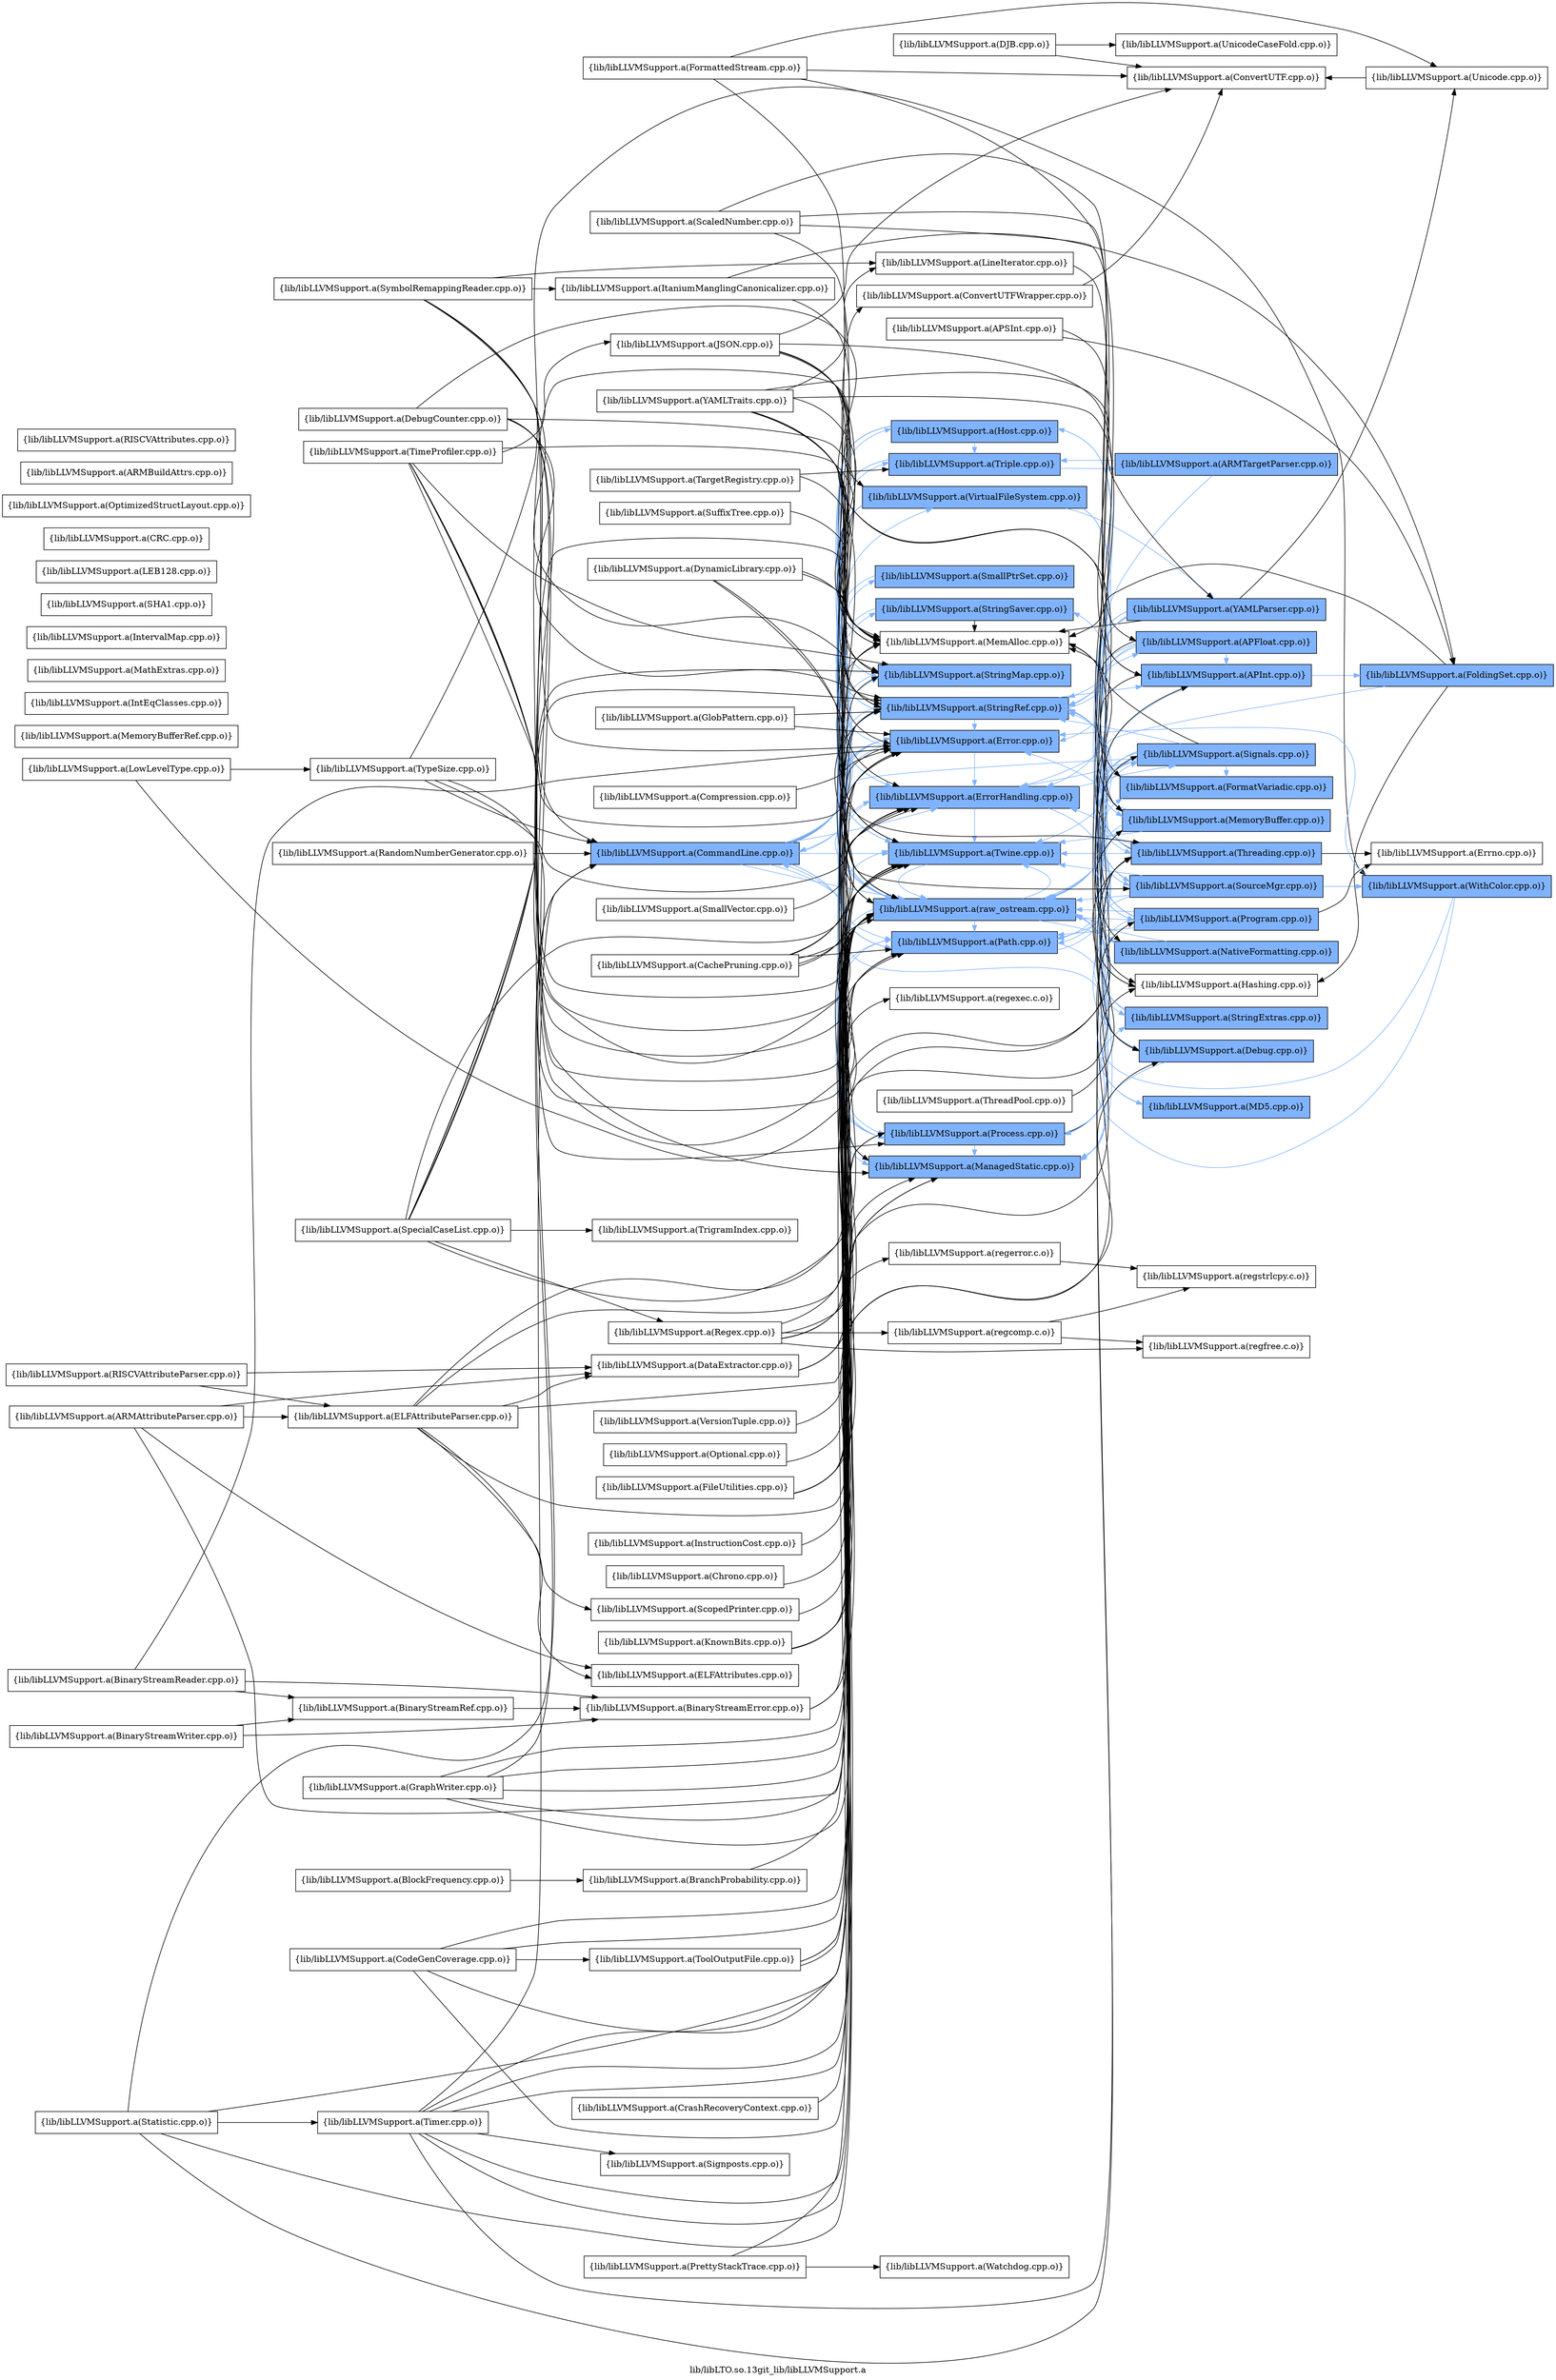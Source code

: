 digraph "lib/libLTO.so.13git_lib/libLLVMSupport.a" {
	label="lib/libLTO.so.13git_lib/libLLVMSupport.a";
	rankdir=LR;
	{ rank=same; Node0x561ab2d918f8;  }
	{ rank=same; Node0x561ab2d901d8; Node0x561ab2d91718; Node0x561ab2d90f48; Node0x561ab2d932e8; Node0x561ab2d926b8; Node0x561ab2da8918; Node0x561ab2da97c8; Node0x561ab2d8a918; Node0x561ab2d9cc58; Node0x561ab2d9bf88; Node0x561ab2d9c708; Node0x561ab2da1a78; Node0x561ab2da5c18; Node0x561ab2da4688; Node0x561ab2dace28; Node0x561ab2d8a8c8;  }
	{ rank=same; Node0x561ab2d93a68; Node0x561ab2d8f058; Node0x561ab2d88bb8; Node0x561ab2d96588; Node0x561ab2d9d928; Node0x561ab2d937e8; Node0x561ab2d95b38; Node0x561ab2daf268; Node0x561ab2dac158; Node0x561ab2da12a8; Node0x561ab2daa538; Node0x561ab2d8b818; Node0x561ab2d94828; Node0x561ab2d8e1f8; Node0x561ab2d95728; Node0x561ab2d883e8;  }
	{ rank=same; Node0x561ab2d918f8;  }
	{ rank=same; Node0x561ab2d901d8; Node0x561ab2d91718; Node0x561ab2d90f48; Node0x561ab2d932e8; Node0x561ab2d926b8; Node0x561ab2da8918; Node0x561ab2da97c8; Node0x561ab2d8a918; Node0x561ab2d9cc58; Node0x561ab2d9bf88; Node0x561ab2d9c708; Node0x561ab2da1a78; Node0x561ab2da5c18; Node0x561ab2da4688; Node0x561ab2dace28; Node0x561ab2d8a8c8;  }
	{ rank=same; Node0x561ab2d93a68; Node0x561ab2d8f058; Node0x561ab2d88bb8; Node0x561ab2d96588; Node0x561ab2d9d928; Node0x561ab2d937e8; Node0x561ab2d95b38; Node0x561ab2daf268; Node0x561ab2dac158; Node0x561ab2da12a8; Node0x561ab2daa538; Node0x561ab2d8b818; Node0x561ab2d94828; Node0x561ab2d8e1f8; Node0x561ab2d95728; Node0x561ab2d883e8;  }

	Node0x561ab2d918f8 [shape=record,shape=box,group=1,style=filled,fillcolor="0.600000 0.5 1",label="{lib/libLLVMSupport.a(CommandLine.cpp.o)}"];
	Node0x561ab2d918f8 -> Node0x561ab2d901d8;
	Node0x561ab2d918f8 -> Node0x561ab2d91718[color="0.600000 0.5 1"];
	Node0x561ab2d918f8 -> Node0x561ab2d90f48[color="0.600000 0.5 1"];
	Node0x561ab2d918f8 -> Node0x561ab2d932e8[color="0.600000 0.5 1"];
	Node0x561ab2d918f8 -> Node0x561ab2d926b8[color="0.600000 0.5 1"];
	Node0x561ab2d918f8 -> Node0x561ab2da8918[color="0.600000 0.5 1"];
	Node0x561ab2d918f8 -> Node0x561ab2da97c8;
	Node0x561ab2d918f8 -> Node0x561ab2d8a918[color="0.600000 0.5 1"];
	Node0x561ab2d918f8 -> Node0x561ab2d9cc58[color="0.600000 0.5 1"];
	Node0x561ab2d918f8 -> Node0x561ab2d9bf88[color="0.600000 0.5 1"];
	Node0x561ab2d918f8 -> Node0x561ab2d9c708[color="0.600000 0.5 1"];
	Node0x561ab2d918f8 -> Node0x561ab2da1a78[color="0.600000 0.5 1"];
	Node0x561ab2d918f8 -> Node0x561ab2da5c18[color="0.600000 0.5 1"];
	Node0x561ab2d918f8 -> Node0x561ab2da4688[color="0.600000 0.5 1"];
	Node0x561ab2d918f8 -> Node0x561ab2dace28[color="0.600000 0.5 1"];
	Node0x561ab2d918f8 -> Node0x561ab2d8a8c8[color="0.600000 0.5 1"];
	Node0x561ab2d932e8 [shape=record,shape=box,group=1,style=filled,fillcolor="0.600000 0.5 1",label="{lib/libLLVMSupport.a(Error.cpp.o)}"];
	Node0x561ab2d932e8 -> Node0x561ab2d926b8[color="0.600000 0.5 1"];
	Node0x561ab2d932e8 -> Node0x561ab2da8918[color="0.600000 0.5 1"];
	Node0x561ab2d932e8 -> Node0x561ab2da5c18[color="0.600000 0.5 1"];
	Node0x561ab2d932e8 -> Node0x561ab2dace28[color="0.600000 0.5 1"];
	Node0x561ab2d926b8 [shape=record,shape=box,group=1,style=filled,fillcolor="0.600000 0.5 1",label="{lib/libLLVMSupport.a(ErrorHandling.cpp.o)}"];
	Node0x561ab2d926b8 -> Node0x561ab2d937e8[color="0.600000 0.5 1"];
	Node0x561ab2d926b8 -> Node0x561ab2d8f058[color="0.600000 0.5 1"];
	Node0x561ab2d926b8 -> Node0x561ab2da5c18[color="0.600000 0.5 1"];
	Node0x561ab2d926b8 -> Node0x561ab2dace28[color="0.600000 0.5 1"];
	Node0x561ab2da97c8 [shape=record,shape=box,group=0,label="{lib/libLLVMSupport.a(MemAlloc.cpp.o)}"];
	Node0x561ab2daa538 [shape=record,shape=box,group=1,style=filled,fillcolor="0.600000 0.5 1",label="{lib/libLLVMSupport.a(MemoryBuffer.cpp.o)}"];
	Node0x561ab2daa538 -> Node0x561ab2d91718[color="0.600000 0.5 1"];
	Node0x561ab2daa538 -> Node0x561ab2d90f48[color="0.600000 0.5 1"];
	Node0x561ab2daa538 -> Node0x561ab2d8e1f8[color="0.600000 0.5 1"];
	Node0x561ab2daa538 -> Node0x561ab2d932e8[color="0.600000 0.5 1"];
	Node0x561ab2daa538 -> Node0x561ab2da5c18[color="0.600000 0.5 1"];
	Node0x561ab2daa768 [shape=record,shape=box,group=0,label="{lib/libLLVMSupport.a(MemoryBufferRef.cpp.o)}"];
	Node0x561ab2d9d928 [shape=record,shape=box,group=1,style=filled,fillcolor="0.600000 0.5 1",label="{lib/libLLVMSupport.a(StringExtras.cpp.o)}"];
	Node0x561ab2d9d928 -> Node0x561ab2d9c708[color="0.600000 0.5 1"];
	Node0x561ab2d9d928 -> Node0x561ab2dace28[color="0.600000 0.5 1"];
	Node0x561ab2d9cc58 [shape=record,shape=box,group=1,style=filled,fillcolor="0.600000 0.5 1",label="{lib/libLLVMSupport.a(StringMap.cpp.o)}"];
	Node0x561ab2d9cc58 -> Node0x561ab2d926b8[color="0.600000 0.5 1"];
	Node0x561ab2dace28 [shape=record,shape=box,group=1,style=filled,fillcolor="0.600000 0.5 1",label="{lib/libLLVMSupport.a(raw_ostream.cpp.o)}"];
	Node0x561ab2dace28 -> Node0x561ab2d91718[color="0.600000 0.5 1"];
	Node0x561ab2dace28 -> Node0x561ab2d90f48[color="0.600000 0.5 1"];
	Node0x561ab2dace28 -> Node0x561ab2d8e1f8[color="0.600000 0.5 1"];
	Node0x561ab2dace28 -> Node0x561ab2d932e8[color="0.600000 0.5 1"];
	Node0x561ab2dace28 -> Node0x561ab2d926b8[color="0.600000 0.5 1"];
	Node0x561ab2dace28 -> Node0x561ab2d95728[color="0.600000 0.5 1"];
	Node0x561ab2dace28 -> Node0x561ab2d883e8[color="0.600000 0.5 1"];
	Node0x561ab2dace28 -> Node0x561ab2da5c18[color="0.600000 0.5 1"];
	Node0x561ab2dac158 [shape=record,shape=box,group=1,style=filled,fillcolor="0.600000 0.5 1",label="{lib/libLLVMSupport.a(APInt.cpp.o)}"];
	Node0x561ab2dac158 -> Node0x561ab2d93518[color="0.600000 0.5 1"];
	Node0x561ab2dac158 -> Node0x561ab2d96588;
	Node0x561ab2dac158 -> Node0x561ab2dace28[color="0.600000 0.5 1"];
	Node0x561ab2d9c708 [shape=record,shape=box,group=1,style=filled,fillcolor="0.600000 0.5 1",label="{lib/libLLVMSupport.a(StringRef.cpp.o)}"];
	Node0x561ab2d9c708 -> Node0x561ab2daf268[color="0.600000 0.5 1"];
	Node0x561ab2d9c708 -> Node0x561ab2dac158[color="0.600000 0.5 1"];
	Node0x561ab2d9c708 -> Node0x561ab2d932e8[color="0.600000 0.5 1"];
	Node0x561ab2d9c708 -> Node0x561ab2d96588;
	Node0x561ab2da5c18 [shape=record,shape=box,group=1,style=filled,fillcolor="0.600000 0.5 1",label="{lib/libLLVMSupport.a(Twine.cpp.o)}"];
	Node0x561ab2da5c18 -> Node0x561ab2dace28[color="0.600000 0.5 1"];
	Node0x561ab2da1a78 [shape=record,shape=box,group=1,style=filled,fillcolor="0.600000 0.5 1",label="{lib/libLLVMSupport.a(Triple.cpp.o)}"];
	Node0x561ab2da1a78 -> Node0x561ab2d9c708[color="0.600000 0.5 1"];
	Node0x561ab2da1a78 -> Node0x561ab2da12a8[color="0.600000 0.5 1"];
	Node0x561ab2da1a78 -> Node0x561ab2da5c18[color="0.600000 0.5 1"];
	Node0x561ab2daf268 [shape=record,shape=box,group=1,style=filled,fillcolor="0.600000 0.5 1",label="{lib/libLLVMSupport.a(APFloat.cpp.o)}"];
	Node0x561ab2daf268 -> Node0x561ab2dac158[color="0.600000 0.5 1"];
	Node0x561ab2daf268 -> Node0x561ab2d932e8[color="0.600000 0.5 1"];
	Node0x561ab2daf268 -> Node0x561ab2d96588;
	Node0x561ab2daf268 -> Node0x561ab2d9c708[color="0.600000 0.5 1"];
	Node0x561ab2daf268 -> Node0x561ab2dace28[color="0.600000 0.5 1"];
	Node0x561ab2da6988 [shape=record,shape=box,group=0,label="{lib/libLLVMSupport.a(KnownBits.cpp.o)}"];
	Node0x561ab2da6988 -> Node0x561ab2d937e8;
	Node0x561ab2da6988 -> Node0x561ab2dac158;
	Node0x561ab2da6988 -> Node0x561ab2dace28;
	Node0x561ab2d8a918 [shape=record,shape=box,group=1,style=filled,fillcolor="0.600000 0.5 1",label="{lib/libLLVMSupport.a(SmallPtrSet.cpp.o)}"];
	Node0x561ab2d8a918 -> Node0x561ab2d926b8[color="0.600000 0.5 1"];
	Node0x561ab2da5448 [shape=record,shape=box,group=0,label="{lib/libLLVMSupport.a(TypeSize.cpp.o)}"];
	Node0x561ab2da5448 -> Node0x561ab2d918f8;
	Node0x561ab2da5448 -> Node0x561ab2d926b8;
	Node0x561ab2da5448 -> Node0x561ab2da3e68;
	Node0x561ab2da5448 -> Node0x561ab2dace28;
	Node0x561ab2d937e8 [shape=record,shape=box,group=1,style=filled,fillcolor="0.600000 0.5 1",label="{lib/libLLVMSupport.a(Debug.cpp.o)}"];
	Node0x561ab2d937e8 -> Node0x561ab2da8918[color="0.600000 0.5 1"];
	Node0x561ab2d937e8 -> Node0x561ab2dace28[color="0.600000 0.5 1"];
	Node0x561ab2da8918 [shape=record,shape=box,group=1,style=filled,fillcolor="0.600000 0.5 1",label="{lib/libLLVMSupport.a(ManagedStatic.cpp.o)}"];
	Node0x561ab2da8918 -> Node0x561ab2d95b38[color="0.600000 0.5 1"];
	Node0x561ab2dab208 [shape=record,shape=box,group=0,label="{lib/libLLVMSupport.a(BranchProbability.cpp.o)}"];
	Node0x561ab2dab208 -> Node0x561ab2dace28;
	Node0x561ab2d90c28 [shape=record,shape=box,group=0,label="{lib/libLLVMSupport.a(CodeGenCoverage.cpp.o)}"];
	Node0x561ab2d90c28 -> Node0x561ab2d90f48;
	Node0x561ab2d90c28 -> Node0x561ab2d95b38;
	Node0x561ab2d90c28 -> Node0x561ab2da21f8;
	Node0x561ab2d90c28 -> Node0x561ab2da5c18;
	Node0x561ab2d90c28 -> Node0x561ab2dace28;
	Node0x561ab2d94af8 [shape=record,shape=box,group=0,label="{lib/libLLVMSupport.a(GraphWriter.cpp.o)}"];
	Node0x561ab2d94af8 -> Node0x561ab2d918f8;
	Node0x561ab2d94af8 -> Node0x561ab2d91718;
	Node0x561ab2d94af8 -> Node0x561ab2d8e1f8;
	Node0x561ab2d94af8 -> Node0x561ab2d9c708;
	Node0x561ab2d94af8 -> Node0x561ab2da5c18;
	Node0x561ab2d94af8 -> Node0x561ab2dace28;
	Node0x561ab2d8b598 [shape=record,shape=box,group=0,label="{lib/libLLVMSupport.a(DynamicLibrary.cpp.o)}"];
	Node0x561ab2d8b598 -> Node0x561ab2d95b38;
	Node0x561ab2d8b598 -> Node0x561ab2da8918;
	Node0x561ab2d8b598 -> Node0x561ab2da97c8;
	Node0x561ab2d8b598 -> Node0x561ab2d9cc58;
	Node0x561ab2d96588 [shape=record,shape=box,group=0,label="{lib/libLLVMSupport.a(Hashing.cpp.o)}"];
	Node0x561ab2d88bb8 [shape=record,shape=box,group=1,style=filled,fillcolor="0.600000 0.5 1",label="{lib/libLLVMSupport.a(MD5.cpp.o)}"];
	Node0x561ab2d88bb8 -> Node0x561ab2dace28[color="0.600000 0.5 1"];
	Node0x561ab2d8f2d8 [shape=record,shape=box,group=0,label="{lib/libLLVMSupport.a(TargetRegistry.cpp.o)}"];
	Node0x561ab2d8f2d8 -> Node0x561ab2da1a78;
	Node0x561ab2d8f2d8 -> Node0x561ab2dace28;
	Node0x561ab2d9bf88 [shape=record,shape=box,group=1,style=filled,fillcolor="0.600000 0.5 1",label="{lib/libLLVMSupport.a(StringSaver.cpp.o)}"];
	Node0x561ab2d9bf88 -> Node0x561ab2da97c8;
	Node0x561ab2d9bf88 -> Node0x561ab2d9c708[color="0.600000 0.5 1"];
	Node0x561ab2d93518 [shape=record,shape=box,group=1,style=filled,fillcolor="0.600000 0.5 1",label="{lib/libLLVMSupport.a(FoldingSet.cpp.o)}"];
	Node0x561ab2d93518 -> Node0x561ab2d926b8[color="0.600000 0.5 1"];
	Node0x561ab2d93518 -> Node0x561ab2d96588;
	Node0x561ab2d93518 -> Node0x561ab2da97c8;
	Node0x561ab2d93c98 [shape=record,shape=box,group=0,label="{lib/libLLVMSupport.a(FormattedStream.cpp.o)}"];
	Node0x561ab2d93c98 -> Node0x561ab2d93a68;
	Node0x561ab2d93c98 -> Node0x561ab2d937e8;
	Node0x561ab2d93c98 -> Node0x561ab2da4cc8;
	Node0x561ab2d93c98 -> Node0x561ab2dace28;
	Node0x561ab2d89108 [shape=record,shape=box,group=0,label="{lib/libLLVMSupport.a(Regex.cpp.o)}"];
	Node0x561ab2d89108 -> Node0x561ab2d9c708;
	Node0x561ab2d89108 -> Node0x561ab2da5c18;
	Node0x561ab2d89108 -> Node0x561ab2dab348;
	Node0x561ab2d89108 -> Node0x561ab2dabf78;
	Node0x561ab2d89108 -> Node0x561ab2d8c7b8;
	Node0x561ab2d89108 -> Node0x561ab2d8cf38;
	Node0x561ab2d91718 [shape=record,shape=box,group=1,style=filled,fillcolor="0.600000 0.5 1",label="{lib/libLLVMSupport.a(Path.cpp.o)}"];
	Node0x561ab2d91718 -> Node0x561ab2d90f48[color="0.600000 0.5 1"];
	Node0x561ab2d91718 -> Node0x561ab2d8f058[color="0.600000 0.5 1"];
	Node0x561ab2d91718 -> Node0x561ab2d932e8[color="0.600000 0.5 1"];
	Node0x561ab2d91718 -> Node0x561ab2d88bb8[color="0.600000 0.5 1"];
	Node0x561ab2d91718 -> Node0x561ab2d9c708[color="0.600000 0.5 1"];
	Node0x561ab2d91718 -> Node0x561ab2da5c18[color="0.600000 0.5 1"];
	Node0x561ab2d96d08 [shape=record,shape=box,group=0,label="{lib/libLLVMSupport.a(InstructionCost.cpp.o)}"];
	Node0x561ab2d96d08 -> Node0x561ab2dace28;
	Node0x561ab2d8b818 [shape=record,shape=box,group=1,style=filled,fillcolor="0.600000 0.5 1",label="{lib/libLLVMSupport.a(SourceMgr.cpp.o)}"];
	Node0x561ab2d8b818 -> Node0x561ab2d91718[color="0.600000 0.5 1"];
	Node0x561ab2d8b818 -> Node0x561ab2daa538[color="0.600000 0.5 1"];
	Node0x561ab2d8b818 -> Node0x561ab2d9c708[color="0.600000 0.5 1"];
	Node0x561ab2d8b818 -> Node0x561ab2da5c18[color="0.600000 0.5 1"];
	Node0x561ab2d8b818 -> Node0x561ab2da3e68[color="0.600000 0.5 1"];
	Node0x561ab2d8b818 -> Node0x561ab2dace28[color="0.600000 0.5 1"];
	Node0x561ab2da21f8 [shape=record,shape=box,group=0,label="{lib/libLLVMSupport.a(ToolOutputFile.cpp.o)}"];
	Node0x561ab2da21f8 -> Node0x561ab2d91718;
	Node0x561ab2da21f8 -> Node0x561ab2d8f058;
	Node0x561ab2da21f8 -> Node0x561ab2dace28;
	Node0x561ab2d8e298 [shape=record,shape=box,group=0,label="{lib/libLLVMSupport.a(Chrono.cpp.o)}"];
	Node0x561ab2d8e298 -> Node0x561ab2dace28;
	Node0x561ab2d88258 [shape=record,shape=box,group=0,label="{lib/libLLVMSupport.a(PrettyStackTrace.cpp.o)}"];
	Node0x561ab2d88258 -> Node0x561ab2d94e68;
	Node0x561ab2d88258 -> Node0x561ab2dace28;
	Node0x561ab2da4598 [shape=record,shape=box,group=0,label="{lib/libLLVMSupport.a(TimeProfiler.cpp.o)}"];
	Node0x561ab2da4598 -> Node0x561ab2d91718;
	Node0x561ab2da4598 -> Node0x561ab2d90f48;
	Node0x561ab2da4598 -> Node0x561ab2d932e8;
	Node0x561ab2da4598 -> Node0x561ab2da97c8;
	Node0x561ab2da4598 -> Node0x561ab2d9cc58;
	Node0x561ab2da4598 -> Node0x561ab2da4818;
	Node0x561ab2da4598 -> Node0x561ab2da5c18;
	Node0x561ab2da4598 -> Node0x561ab2dace28;
	Node0x561ab2da4048 [shape=record,shape=box,group=0,label="{lib/libLLVMSupport.a(Timer.cpp.o)}"];
	Node0x561ab2da4048 -> Node0x561ab2d918f8;
	Node0x561ab2da4048 -> Node0x561ab2d90f48;
	Node0x561ab2da4048 -> Node0x561ab2d95b38;
	Node0x561ab2da4048 -> Node0x561ab2da8918;
	Node0x561ab2da4048 -> Node0x561ab2da97c8;
	Node0x561ab2da4048 -> Node0x561ab2d9cc58;
	Node0x561ab2da4048 -> Node0x561ab2da2888;
	Node0x561ab2da4048 -> Node0x561ab2dace28;
	Node0x561ab2d9e5f8 [shape=record,shape=box,group=0,label="{lib/libLLVMSupport.a(Statistic.cpp.o)}"];
	Node0x561ab2d9e5f8 -> Node0x561ab2d918f8;
	Node0x561ab2d9e5f8 -> Node0x561ab2d95b38;
	Node0x561ab2d9e5f8 -> Node0x561ab2da8918;
	Node0x561ab2d9e5f8 -> Node0x561ab2da4048;
	Node0x561ab2d9e5f8 -> Node0x561ab2dace28;
	Node0x561ab2d95b38 [shape=record,shape=box,group=1,style=filled,fillcolor="0.600000 0.5 1",label="{lib/libLLVMSupport.a(Threading.cpp.o)}"];
	Node0x561ab2d95b38 -> Node0x561ab2d8d028;
	Node0x561ab2d95b38 -> Node0x561ab2d926b8[color="0.600000 0.5 1"];
	Node0x561ab2d95b38 -> Node0x561ab2da97c8;
	Node0x561ab2d95b38 -> Node0x561ab2d9c708[color="0.600000 0.5 1"];
	Node0x561ab2d95b38 -> Node0x561ab2da5c18[color="0.600000 0.5 1"];
	Node0x561ab2d95b38 -> Node0x561ab2d8a8c8[color="0.600000 0.5 1"];
	Node0x561ab2d95728 [shape=record,shape=box,group=1,style=filled,fillcolor="0.600000 0.5 1",label="{lib/libLLVMSupport.a(FormatVariadic.cpp.o)}"];
	Node0x561ab2d95728 -> Node0x561ab2d9c708[color="0.600000 0.5 1"];
	Node0x561ab2d883e8 [shape=record,shape=box,group=1,style=filled,fillcolor="0.600000 0.5 1",label="{lib/libLLVMSupport.a(NativeFormatting.cpp.o)}"];
	Node0x561ab2d883e8 -> Node0x561ab2dace28[color="0.600000 0.5 1"];
	Node0x561ab2d8a8c8 [shape=record,shape=box,group=1,style=filled,fillcolor="0.600000 0.5 1",label="{lib/libLLVMSupport.a(Host.cpp.o)}"];
	Node0x561ab2d8a8c8 -> Node0x561ab2da97c8;
	Node0x561ab2d8a8c8 -> Node0x561ab2daa538[color="0.600000 0.5 1"];
	Node0x561ab2d8a8c8 -> Node0x561ab2d9cc58[color="0.600000 0.5 1"];
	Node0x561ab2d8a8c8 -> Node0x561ab2d9c708[color="0.600000 0.5 1"];
	Node0x561ab2d8a8c8 -> Node0x561ab2da1a78[color="0.600000 0.5 1"];
	Node0x561ab2d8a8c8 -> Node0x561ab2dace28[color="0.600000 0.5 1"];
	Node0x561ab2d960d8 [shape=record,shape=box,group=0,label="{lib/libLLVMSupport.a(IntEqClasses.cpp.o)}"];
	Node0x561ab2da9598 [shape=record,shape=box,group=0,label="{lib/libLLVMSupport.a(MathExtras.cpp.o)}"];
	Node0x561ab2da6758 [shape=record,shape=box,group=0,label="{lib/libLLVMSupport.a(IntervalMap.cpp.o)}"];
	Node0x561ab2dab9d8 [shape=record,shape=box,group=0,label="{lib/libLLVMSupport.a(BlockFrequency.cpp.o)}"];
	Node0x561ab2dab9d8 -> Node0x561ab2dab208;
	Node0x561ab2d89978 [shape=record,shape=box,group=0,label="{lib/libLLVMSupport.a(ScaledNumber.cpp.o)}"];
	Node0x561ab2d89978 -> Node0x561ab2d937e8;
	Node0x561ab2d89978 -> Node0x561ab2daf268;
	Node0x561ab2d89978 -> Node0x561ab2dac158;
	Node0x561ab2d89978 -> Node0x561ab2dace28;
	Node0x561ab2da85f8 [shape=record,shape=box,group=0,label="{lib/libLLVMSupport.a(LowLevelType.cpp.o)}"];
	Node0x561ab2da85f8 -> Node0x561ab2da5448;
	Node0x561ab2da85f8 -> Node0x561ab2dace28;
	Node0x561ab2dac978 [shape=record,shape=box,group=0,label="{lib/libLLVMSupport.a(YAMLTraits.cpp.o)}"];
	Node0x561ab2dac978 -> Node0x561ab2d926b8;
	Node0x561ab2dac978 -> Node0x561ab2da7978;
	Node0x561ab2dac978 -> Node0x561ab2da97c8;
	Node0x561ab2dac978 -> Node0x561ab2daa538;
	Node0x561ab2dac978 -> Node0x561ab2d8b818;
	Node0x561ab2dac978 -> Node0x561ab2d9cc58;
	Node0x561ab2dac978 -> Node0x561ab2d9c708;
	Node0x561ab2dac978 -> Node0x561ab2da5c18;
	Node0x561ab2dac978 -> Node0x561ab2d94828;
	Node0x561ab2dac978 -> Node0x561ab2dace28;
	Node0x561ab2da7978 [shape=record,shape=box,group=0,label="{lib/libLLVMSupport.a(LineIterator.cpp.o)}"];
	Node0x561ab2da7978 -> Node0x561ab2daa538;
	Node0x561ab2d93fb8 [shape=record,shape=box,group=0,label="{lib/libLLVMSupport.a(DebugCounter.cpp.o)}"];
	Node0x561ab2d93fb8 -> Node0x561ab2d918f8;
	Node0x561ab2d93fb8 -> Node0x561ab2d937e8;
	Node0x561ab2d93fb8 -> Node0x561ab2da8918;
	Node0x561ab2d93fb8 -> Node0x561ab2da97c8;
	Node0x561ab2d93fb8 -> Node0x561ab2d9c708;
	Node0x561ab2d93fb8 -> Node0x561ab2dace28;
	Node0x561ab2da5f38 [shape=record,shape=box,group=0,label="{lib/libLLVMSupport.a(SuffixTree.cpp.o)}"];
	Node0x561ab2da5f38 -> Node0x561ab2da97c8;
	Node0x561ab2da3e68 [shape=record,shape=box,group=1,style=filled,fillcolor="0.600000 0.5 1",label="{lib/libLLVMSupport.a(WithColor.cpp.o)}"];
	Node0x561ab2da3e68 -> Node0x561ab2d918f8[color="0.600000 0.5 1"];
	Node0x561ab2da3e68 -> Node0x561ab2d932e8[color="0.600000 0.5 1"];
	Node0x561ab2da3e68 -> Node0x561ab2dace28[color="0.600000 0.5 1"];
	Node0x561ab2d8a0a8 [shape=record,shape=box,group=0,label="{lib/libLLVMSupport.a(SHA1.cpp.o)}"];
	Node0x561ab2da4db8 [shape=record,shape=box,group=0,label="{lib/libLLVMSupport.a(ThreadPool.cpp.o)}"];
	Node0x561ab2da4db8 -> Node0x561ab2d95b38;
	Node0x561ab2d8d618 [shape=record,shape=box,group=0,label="{lib/libLLVMSupport.a(CachePruning.cpp.o)}"];
	Node0x561ab2d8d618 -> Node0x561ab2d91718;
	Node0x561ab2d8d618 -> Node0x561ab2d932e8;
	Node0x561ab2d8d618 -> Node0x561ab2d926b8;
	Node0x561ab2d8d618 -> Node0x561ab2d9c708;
	Node0x561ab2d8d618 -> Node0x561ab2da5c18;
	Node0x561ab2d8d618 -> Node0x561ab2dace28;
	Node0x561ab2d94148 [shape=record,shape=box,group=0,label="{lib/libLLVMSupport.a(FileUtilities.cpp.o)}"];
	Node0x561ab2d94148 -> Node0x561ab2d91718;
	Node0x561ab2d94148 -> Node0x561ab2d932e8;
	Node0x561ab2d94148 -> Node0x561ab2daa538;
	Node0x561ab2d94148 -> Node0x561ab2da5c18;
	Node0x561ab2d94148 -> Node0x561ab2dace28;
	Node0x561ab2d91b78 [shape=record,shape=box,group=0,label="{lib/libLLVMSupport.a(Compression.cpp.o)}"];
	Node0x561ab2d91b78 -> Node0x561ab2d932e8;
	Node0x561ab2d8f058 [shape=record,shape=box,group=1,style=filled,fillcolor="0.600000 0.5 1",label="{lib/libLLVMSupport.a(Signals.cpp.o)}"];
	Node0x561ab2d8f058 -> Node0x561ab2d918f8[color="0.600000 0.5 1"];
	Node0x561ab2d8f058 -> Node0x561ab2d91718[color="0.600000 0.5 1"];
	Node0x561ab2d8f058 -> Node0x561ab2d8e1f8[color="0.600000 0.5 1"];
	Node0x561ab2d8f058 -> Node0x561ab2d95b38[color="0.600000 0.5 1"];
	Node0x561ab2d8f058 -> Node0x561ab2d926b8[color="0.600000 0.5 1"];
	Node0x561ab2d8f058 -> Node0x561ab2d95728[color="0.600000 0.5 1"];
	Node0x561ab2d8f058 -> Node0x561ab2da8918[color="0.600000 0.5 1"];
	Node0x561ab2d8f058 -> Node0x561ab2da97c8;
	Node0x561ab2d8f058 -> Node0x561ab2daa538[color="0.600000 0.5 1"];
	Node0x561ab2d8f058 -> Node0x561ab2d883e8[color="0.600000 0.5 1"];
	Node0x561ab2d8f058 -> Node0x561ab2d9c708[color="0.600000 0.5 1"];
	Node0x561ab2d8f058 -> Node0x561ab2da5c18[color="0.600000 0.5 1"];
	Node0x561ab2d8f058 -> Node0x561ab2dace28[color="0.600000 0.5 1"];
	Node0x561ab2da76f8 [shape=record,shape=box,group=0,label="{lib/libLLVMSupport.a(LEB128.cpp.o)}"];
	Node0x561ab2d8ff08 [shape=record,shape=box,group=0,label="{lib/libLLVMSupport.a(CRC.cpp.o)}"];
	Node0x561ab2d90f48 [shape=record,shape=box,group=1,style=filled,fillcolor="0.600000 0.5 1",label="{lib/libLLVMSupport.a(Process.cpp.o)}"];
	Node0x561ab2d90f48 -> Node0x561ab2d91718[color="0.600000 0.5 1"];
	Node0x561ab2d90f48 -> Node0x561ab2d932e8[color="0.600000 0.5 1"];
	Node0x561ab2d90f48 -> Node0x561ab2d96588;
	Node0x561ab2d90f48 -> Node0x561ab2da8918[color="0.600000 0.5 1"];
	Node0x561ab2d90f48 -> Node0x561ab2d9d928[color="0.600000 0.5 1"];
	Node0x561ab2d901d8 [shape=record,shape=box,group=0,label="{lib/libLLVMSupport.a(ConvertUTFWrapper.cpp.o)}"];
	Node0x561ab2d901d8 -> Node0x561ab2d93a68;
	Node0x561ab2da4688 [shape=record,shape=box,group=1,style=filled,fillcolor="0.600000 0.5 1",label="{lib/libLLVMSupport.a(VirtualFileSystem.cpp.o)}"];
	Node0x561ab2da4688 -> Node0x561ab2d91718[color="0.600000 0.5 1"];
	Node0x561ab2da4688 -> Node0x561ab2d932e8[color="0.600000 0.5 1"];
	Node0x561ab2da4688 -> Node0x561ab2da97c8;
	Node0x561ab2da4688 -> Node0x561ab2daa538[color="0.600000 0.5 1"];
	Node0x561ab2da4688 -> Node0x561ab2d8b818[color="0.600000 0.5 1"];
	Node0x561ab2da4688 -> Node0x561ab2d9cc58[color="0.600000 0.5 1"];
	Node0x561ab2da4688 -> Node0x561ab2d9c708[color="0.600000 0.5 1"];
	Node0x561ab2da4688 -> Node0x561ab2da5c18[color="0.600000 0.5 1"];
	Node0x561ab2da4688 -> Node0x561ab2d94828[color="0.600000 0.5 1"];
	Node0x561ab2da4688 -> Node0x561ab2dace28[color="0.600000 0.5 1"];
	Node0x561ab2d93a68 [shape=record,shape=box,group=0,label="{lib/libLLVMSupport.a(ConvertUTF.cpp.o)}"];
	Node0x561ab2da4cc8 [shape=record,shape=box,group=0,label="{lib/libLLVMSupport.a(Unicode.cpp.o)}"];
	Node0x561ab2da4cc8 -> Node0x561ab2d93a68;
	Node0x561ab2d8e1f8 [shape=record,shape=box,group=1,style=filled,fillcolor="0.600000 0.5 1",label="{lib/libLLVMSupport.a(Program.cpp.o)}"];
	Node0x561ab2d8e1f8 -> Node0x561ab2d91718[color="0.600000 0.5 1"];
	Node0x561ab2d8e1f8 -> Node0x561ab2d8d028;
	Node0x561ab2d8e1f8 -> Node0x561ab2da97c8;
	Node0x561ab2d8e1f8 -> Node0x561ab2d9d928[color="0.600000 0.5 1"];
	Node0x561ab2d8e1f8 -> Node0x561ab2d9bf88[color="0.600000 0.5 1"];
	Node0x561ab2d8e1f8 -> Node0x561ab2d9c708[color="0.600000 0.5 1"];
	Node0x561ab2d8e1f8 -> Node0x561ab2dace28[color="0.600000 0.5 1"];
	Node0x561ab2d94e68 [shape=record,shape=box,group=0,label="{lib/libLLVMSupport.a(Watchdog.cpp.o)}"];
	Node0x561ab2d88988 [shape=record,shape=box,group=0,label="{lib/libLLVMSupport.a(RandomNumberGenerator.cpp.o)}"];
	Node0x561ab2d88988 -> Node0x561ab2d918f8;
	Node0x561ab2dab348 [shape=record,shape=box,group=0,label="{lib/libLLVMSupport.a(regcomp.c.o)}"];
	Node0x561ab2dab348 -> Node0x561ab2d8cf38;
	Node0x561ab2dab348 -> Node0x561ab2d8c268;
	Node0x561ab2dabf78 [shape=record,shape=box,group=0,label="{lib/libLLVMSupport.a(regerror.c.o)}"];
	Node0x561ab2dabf78 -> Node0x561ab2d8c268;
	Node0x561ab2d8c7b8 [shape=record,shape=box,group=0,label="{lib/libLLVMSupport.a(regexec.c.o)}"];
	Node0x561ab2d8cf38 [shape=record,shape=box,group=0,label="{lib/libLLVMSupport.a(regfree.c.o)}"];
	Node0x561ab2d8b098 [shape=record,shape=box,group=0,label="{lib/libLLVMSupport.a(SmallVector.cpp.o)}"];
	Node0x561ab2d8b098 -> Node0x561ab2d926b8;
	Node0x561ab2da4818 [shape=record,shape=box,group=0,label="{lib/libLLVMSupport.a(JSON.cpp.o)}"];
	Node0x561ab2da4818 -> Node0x561ab2d93a68;
	Node0x561ab2da4818 -> Node0x561ab2d932e8;
	Node0x561ab2da4818 -> Node0x561ab2d95728;
	Node0x561ab2da4818 -> Node0x561ab2da97c8;
	Node0x561ab2da4818 -> Node0x561ab2d883e8;
	Node0x561ab2da4818 -> Node0x561ab2d9c708;
	Node0x561ab2da4818 -> Node0x561ab2da5c18;
	Node0x561ab2da4818 -> Node0x561ab2dace28;
	Node0x561ab2da2888 [shape=record,shape=box,group=0,label="{lib/libLLVMSupport.a(Signposts.cpp.o)}"];
	Node0x561ab2da12a8 [shape=record,shape=box,group=1,style=filled,fillcolor="0.600000 0.5 1",label="{lib/libLLVMSupport.a(ARMTargetParser.cpp.o)}"];
	Node0x561ab2da12a8 -> Node0x561ab2d9c708[color="0.600000 0.5 1"];
	Node0x561ab2da12a8 -> Node0x561ab2da1a78[color="0.600000 0.5 1"];
	Node0x561ab2d94828 [shape=record,shape=box,group=1,style=filled,fillcolor="0.600000 0.5 1",label="{lib/libLLVMSupport.a(YAMLParser.cpp.o)}"];
	Node0x561ab2d94828 -> Node0x561ab2d926b8[color="0.600000 0.5 1"];
	Node0x561ab2d94828 -> Node0x561ab2da97c8;
	Node0x561ab2d94828 -> Node0x561ab2daa538[color="0.600000 0.5 1"];
	Node0x561ab2d94828 -> Node0x561ab2d8b818[color="0.600000 0.5 1"];
	Node0x561ab2d94828 -> Node0x561ab2d9c708[color="0.600000 0.5 1"];
	Node0x561ab2d94828 -> Node0x561ab2da4cc8;
	Node0x561ab2d94828 -> Node0x561ab2dace28[color="0.600000 0.5 1"];
	Node0x561ab2dad5a8 [shape=record,shape=box,group=0,label="{lib/libLLVMSupport.a(VersionTuple.cpp.o)}"];
	Node0x561ab2dad5a8 -> Node0x561ab2dace28;
	Node0x561ab2d8c268 [shape=record,shape=box,group=0,label="{lib/libLLVMSupport.a(regstrlcpy.c.o)}"];
	Node0x561ab2d911c8 [shape=record,shape=box,group=0,label="{lib/libLLVMSupport.a(CrashRecoveryContext.cpp.o)}"];
	Node0x561ab2d911c8 -> Node0x561ab2da8918;
	Node0x561ab2d8d028 [shape=record,shape=box,group=0,label="{lib/libLLVMSupport.a(Errno.cpp.o)}"];
	Node0x561ab2d8bf98 [shape=record,shape=box,group=0,label="{lib/libLLVMSupport.a(DJB.cpp.o)}"];
	Node0x561ab2d8bf98 -> Node0x561ab2d93a68;
	Node0x561ab2d8bf98 -> Node0x561ab2d8cc18;
	Node0x561ab2d8cc18 [shape=record,shape=box,group=0,label="{lib/libLLVMSupport.a(UnicodeCaseFold.cpp.o)}"];
	Node0x561ab2dacd88 [shape=record,shape=box,group=0,label="{lib/libLLVMSupport.a(BinaryStreamWriter.cpp.o)}"];
	Node0x561ab2dacd88 -> Node0x561ab2d95318;
	Node0x561ab2dacd88 -> Node0x561ab2d98928;
	Node0x561ab2d95318 [shape=record,shape=box,group=0,label="{lib/libLLVMSupport.a(BinaryStreamRef.cpp.o)}"];
	Node0x561ab2d95318 -> Node0x561ab2d98928;
	Node0x561ab2d98928 [shape=record,shape=box,group=0,label="{lib/libLLVMSupport.a(BinaryStreamError.cpp.o)}"];
	Node0x561ab2d98928 -> Node0x561ab2d932e8;
	Node0x561ab2d98928 -> Node0x561ab2dace28;
	Node0x561ab2d995f8 [shape=record,shape=box,group=0,label="{lib/libLLVMSupport.a(BinaryStreamReader.cpp.o)}"];
	Node0x561ab2d995f8 -> Node0x561ab2d932e8;
	Node0x561ab2d995f8 -> Node0x561ab2d95318;
	Node0x561ab2d995f8 -> Node0x561ab2d98928;
	Node0x561ab2d9ae58 [shape=record,shape=box,group=0,label="{lib/libLLVMSupport.a(DataExtractor.cpp.o)}"];
	Node0x561ab2d9ae58 -> Node0x561ab2d932e8;
	Node0x561ab2d9ae58 -> Node0x561ab2d9c708;
	Node0x561ab2d9ae58 -> Node0x561ab2dace28;
	Node0x561ab2dade68 [shape=record,shape=box,group=0,label="{lib/libLLVMSupport.a(Optional.cpp.o)}"];
	Node0x561ab2dade68 -> Node0x561ab2dace28;
	Node0x561ab2daf218 [shape=record,shape=box,group=0,label="{lib/libLLVMSupport.a(ScopedPrinter.cpp.o)}"];
	Node0x561ab2daf218 -> Node0x561ab2dace28;
	Node0x561ab2da8738 [shape=record,shape=box,group=0,label="{lib/libLLVMSupport.a(SpecialCaseList.cpp.o)}"];
	Node0x561ab2da8738 -> Node0x561ab2d926b8;
	Node0x561ab2da8738 -> Node0x561ab2da97c8;
	Node0x561ab2da8738 -> Node0x561ab2d89108;
	Node0x561ab2da8738 -> Node0x561ab2d9cc58;
	Node0x561ab2da8738 -> Node0x561ab2d9c708;
	Node0x561ab2da8738 -> Node0x561ab2da5c18;
	Node0x561ab2da8738 -> Node0x561ab2da4688;
	Node0x561ab2da8738 -> Node0x561ab2da6618;
	Node0x561ab2da6618 [shape=record,shape=box,group=0,label="{lib/libLLVMSupport.a(TrigramIndex.cpp.o)}"];
	Node0x561ab2da0fd8 [shape=record,shape=box,group=0,label="{lib/libLLVMSupport.a(OptimizedStructLayout.cpp.o)}"];
	Node0x561ab2daf9e8 [shape=record,shape=box,group=0,label="{lib/libLLVMSupport.a(GlobPattern.cpp.o)}"];
	Node0x561ab2daf9e8 -> Node0x561ab2d932e8;
	Node0x561ab2daf9e8 -> Node0x561ab2d9c708;
	Node0x561ab2da0d58 [shape=record,shape=box,group=0,label="{lib/libLLVMSupport.a(APSInt.cpp.o)}"];
	Node0x561ab2da0d58 -> Node0x561ab2dac158;
	Node0x561ab2da0d58 -> Node0x561ab2d93518;
	Node0x561ab2d99878 [shape=record,shape=box,group=0,label="{lib/libLLVMSupport.a(ARMBuildAttrs.cpp.o)}"];
	Node0x561ab2d9a728 [shape=record,shape=box,group=0,label="{lib/libLLVMSupport.a(ELFAttributeParser.cpp.o)}"];
	Node0x561ab2d9a728 -> Node0x561ab2d932e8;
	Node0x561ab2d9a728 -> Node0x561ab2d9c708;
	Node0x561ab2d9a728 -> Node0x561ab2da5c18;
	Node0x561ab2d9a728 -> Node0x561ab2dace28;
	Node0x561ab2d9a728 -> Node0x561ab2d9ae58;
	Node0x561ab2d9a728 -> Node0x561ab2daf218;
	Node0x561ab2d9a728 -> Node0x561ab2d98dd8;
	Node0x561ab2d990a8 [shape=record,shape=box,group=0,label="{lib/libLLVMSupport.a(RISCVAttributes.cpp.o)}"];
	Node0x561ab2d9a458 [shape=record,shape=box,group=0,label="{lib/libLLVMSupport.a(ARMAttributeParser.cpp.o)}"];
	Node0x561ab2d9a458 -> Node0x561ab2dace28;
	Node0x561ab2d9a458 -> Node0x561ab2d9ae58;
	Node0x561ab2d9a458 -> Node0x561ab2d9a728;
	Node0x561ab2d9a458 -> Node0x561ab2d98dd8;
	Node0x561ab2d98dd8 [shape=record,shape=box,group=0,label="{lib/libLLVMSupport.a(ELFAttributes.cpp.o)}"];
	Node0x561ab2d97348 [shape=record,shape=box,group=0,label="{lib/libLLVMSupport.a(RISCVAttributeParser.cpp.o)}"];
	Node0x561ab2d97348 -> Node0x561ab2d9ae58;
	Node0x561ab2d97348 -> Node0x561ab2d9a728;
	Node0x561ab2d9d108 [shape=record,shape=box,group=0,label="{lib/libLLVMSupport.a(ItaniumManglingCanonicalizer.cpp.o)}"];
	Node0x561ab2d9d108 -> Node0x561ab2d93518;
	Node0x561ab2d9d108 -> Node0x561ab2da97c8;
	Node0x561ab2d9c4d8 [shape=record,shape=box,group=0,label="{lib/libLLVMSupport.a(SymbolRemappingReader.cpp.o)}"];
	Node0x561ab2d9c4d8 -> Node0x561ab2d932e8;
	Node0x561ab2d9c4d8 -> Node0x561ab2da7978;
	Node0x561ab2d9c4d8 -> Node0x561ab2d9c708;
	Node0x561ab2d9c4d8 -> Node0x561ab2da5c18;
	Node0x561ab2d9c4d8 -> Node0x561ab2dace28;
	Node0x561ab2d9c4d8 -> Node0x561ab2d9d108;
}
